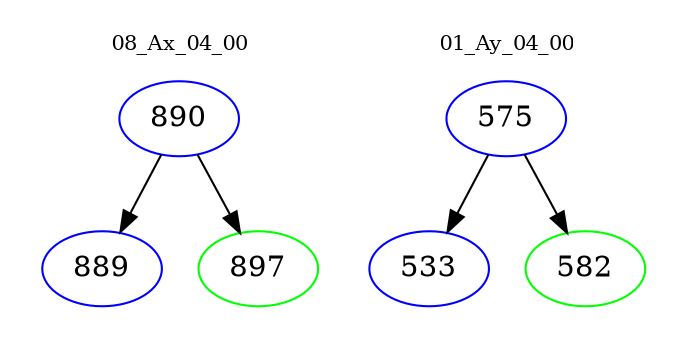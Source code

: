 digraph{
subgraph cluster_0 {
color = white
label = "08_Ax_04_00";
fontsize=10;
T0_890 [label="890", color="blue"]
T0_890 -> T0_889 [color="black"]
T0_889 [label="889", color="blue"]
T0_890 -> T0_897 [color="black"]
T0_897 [label="897", color="green"]
}
subgraph cluster_1 {
color = white
label = "01_Ay_04_00";
fontsize=10;
T1_575 [label="575", color="blue"]
T1_575 -> T1_533 [color="black"]
T1_533 [label="533", color="blue"]
T1_575 -> T1_582 [color="black"]
T1_582 [label="582", color="green"]
}
}
